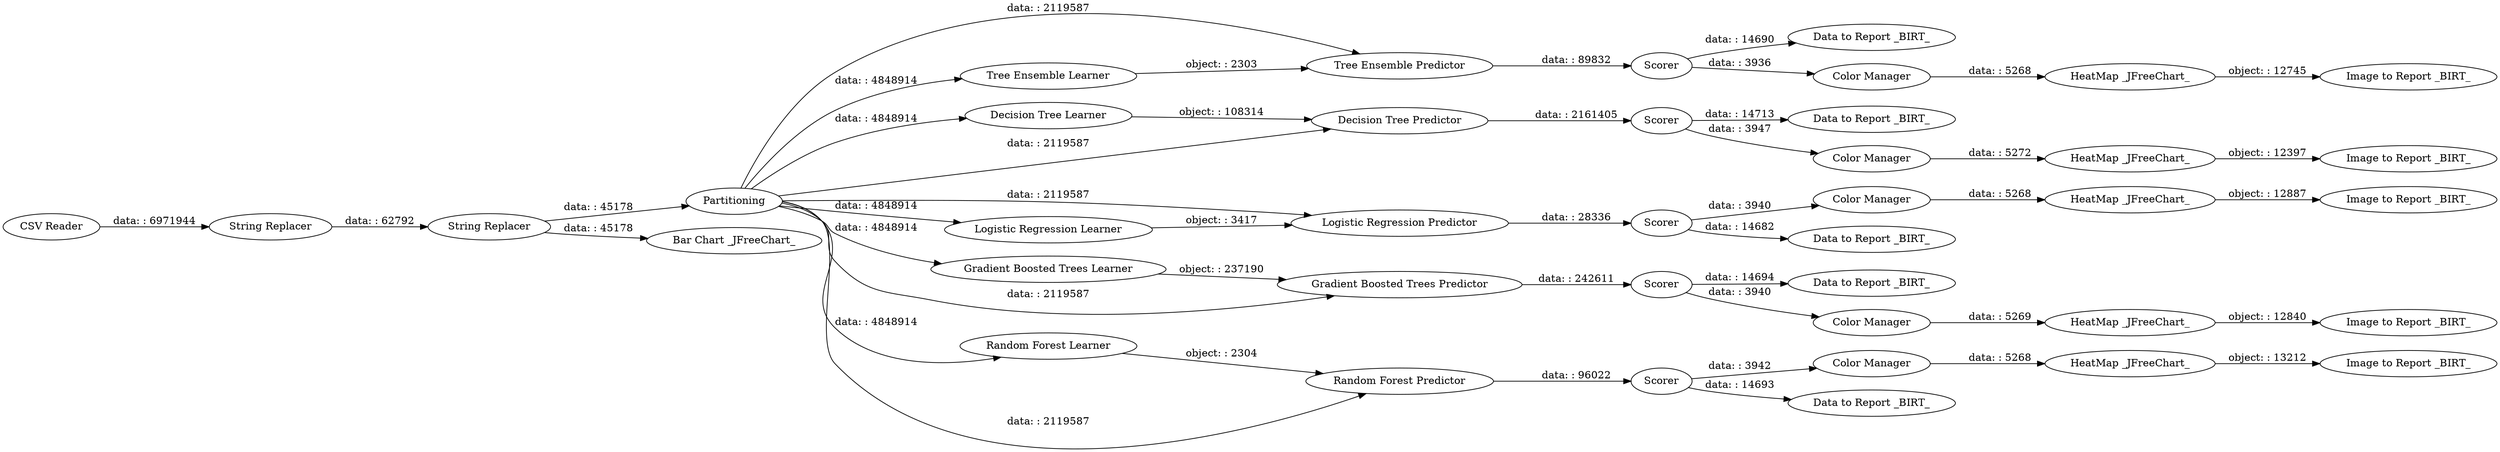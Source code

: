 digraph {
	"-5339274177908016270_58" [label="Color Manager"]
	"-5339274177908016270_19" [label=Scorer]
	"-5339274177908016270_28" [label="Decision Tree Learner"]
	"-5339274177908016270_53" [label="Image to Report _BIRT_"]
	"-5339274177908016270_47" [label="Color Manager"]
	"-5339274177908016270_42" [label="Data to Report _BIRT_"]
	"-5339274177908016270_18" [label="Tree Ensemble Predictor"]
	"-5339274177908016270_26" [label="Logistic Regression Predictor"]
	"-5339274177908016270_1" [label="CSV Reader"]
	"-5339274177908016270_8" [label=Scorer]
	"-5339274177908016270_17" [label="Tree Ensemble Learner"]
	"-5339274177908016270_43" [label="Data to Report _BIRT_"]
	"-5339274177908016270_22" [label=Scorer]
	"-5339274177908016270_44" [label="Data to Report _BIRT_"]
	"-5339274177908016270_20" [label="Gradient Boosted Trees Learner"]
	"-5339274177908016270_7" [label="Random Forest Predictor"]
	"-5339274177908016270_14" [label="Decision Tree Predictor"]
	"-5339274177908016270_27" [label="Logistic Regression Learner"]
	"-5339274177908016270_61" [label="HeatMap _JFreeChart_"]
	"-5339274177908016270_54" [label="Image to Report _BIRT_"]
	"-5339274177908016270_4" [label=Partitioning]
	"-5339274177908016270_15" [label=Scorer]
	"-5339274177908016270_39" [label="String Replacer"]
	"-5339274177908016270_59" [label="HeatMap _JFreeChart_"]
	"-5339274177908016270_25" [label=Scorer]
	"-5339274177908016270_45" [label="Data to Report _BIRT_"]
	"-5339274177908016270_55" [label="Image to Report _BIRT_"]
	"-5339274177908016270_51" [label="HeatMap _JFreeChart_"]
	"-5339274177908016270_50" [label="Color Manager"]
	"-5339274177908016270_57" [label="Color Manager"]
	"-5339274177908016270_21" [label="Gradient Boosted Trees Predictor"]
	"-5339274177908016270_56" [label="Color Manager"]
	"-5339274177908016270_41" [label="Data to Report _BIRT_"]
	"-5339274177908016270_49" [label="HeatMap _JFreeChart_"]
	"-5339274177908016270_6" [label="Random Forest Learner"]
	"-5339274177908016270_40" [label="String Replacer"]
	"-5339274177908016270_48" [label="Image to Report _BIRT_"]
	"-5339274177908016270_52" [label="Image to Report _BIRT_"]
	"-5339274177908016270_60" [label="HeatMap _JFreeChart_"]
	"-5339274177908016270_62" [label="Bar Chart _JFreeChart_"]
	"-5339274177908016270_4" -> "-5339274177908016270_17" [label="data: : 4848914"]
	"-5339274177908016270_27" -> "-5339274177908016270_26" [label="object: : 3417"]
	"-5339274177908016270_25" -> "-5339274177908016270_44" [label="data: : 14682"]
	"-5339274177908016270_6" -> "-5339274177908016270_7" [label="object: : 2304"]
	"-5339274177908016270_15" -> "-5339274177908016270_50" [label="data: : 3947"]
	"-5339274177908016270_21" -> "-5339274177908016270_22" [label="data: : 242611"]
	"-5339274177908016270_7" -> "-5339274177908016270_8" [label="data: : 96022"]
	"-5339274177908016270_4" -> "-5339274177908016270_27" [label="data: : 4848914"]
	"-5339274177908016270_17" -> "-5339274177908016270_18" [label="object: : 2303"]
	"-5339274177908016270_18" -> "-5339274177908016270_19" [label="data: : 89832"]
	"-5339274177908016270_57" -> "-5339274177908016270_60" [label="data: : 5269"]
	"-5339274177908016270_40" -> "-5339274177908016270_39" [label="data: : 62792"]
	"-5339274177908016270_22" -> "-5339274177908016270_57" [label="data: : 3940"]
	"-5339274177908016270_39" -> "-5339274177908016270_4" [label="data: : 45178"]
	"-5339274177908016270_47" -> "-5339274177908016270_49" [label="data: : 5268"]
	"-5339274177908016270_49" -> "-5339274177908016270_48" [label="object: : 13212"]
	"-5339274177908016270_28" -> "-5339274177908016270_14" [label="object: : 108314"]
	"-5339274177908016270_4" -> "-5339274177908016270_20" [label="data: : 4848914"]
	"-5339274177908016270_25" -> "-5339274177908016270_58" [label="data: : 3940"]
	"-5339274177908016270_26" -> "-5339274177908016270_25" [label="data: : 28336"]
	"-5339274177908016270_60" -> "-5339274177908016270_54" [label="object: : 12840"]
	"-5339274177908016270_8" -> "-5339274177908016270_41" [label="data: : 14693"]
	"-5339274177908016270_59" -> "-5339274177908016270_53" [label="object: : 12745"]
	"-5339274177908016270_61" -> "-5339274177908016270_55" [label="object: : 12887"]
	"-5339274177908016270_39" -> "-5339274177908016270_62" [label="data: : 45178"]
	"-5339274177908016270_4" -> "-5339274177908016270_18" [label="data: : 2119587"]
	"-5339274177908016270_1" -> "-5339274177908016270_40" [label="data: : 6971944"]
	"-5339274177908016270_4" -> "-5339274177908016270_26" [label="data: : 2119587"]
	"-5339274177908016270_19" -> "-5339274177908016270_42" [label="data: : 14690"]
	"-5339274177908016270_22" -> "-5339274177908016270_43" [label="data: : 14694"]
	"-5339274177908016270_50" -> "-5339274177908016270_51" [label="data: : 5272"]
	"-5339274177908016270_4" -> "-5339274177908016270_6" [label="data: : 4848914"]
	"-5339274177908016270_15" -> "-5339274177908016270_45" [label="data: : 14713"]
	"-5339274177908016270_51" -> "-5339274177908016270_52" [label="object: : 12397"]
	"-5339274177908016270_8" -> "-5339274177908016270_47" [label="data: : 3942"]
	"-5339274177908016270_4" -> "-5339274177908016270_14" [label="data: : 2119587"]
	"-5339274177908016270_58" -> "-5339274177908016270_61" [label="data: : 5268"]
	"-5339274177908016270_19" -> "-5339274177908016270_56" [label="data: : 3936"]
	"-5339274177908016270_56" -> "-5339274177908016270_59" [label="data: : 5268"]
	"-5339274177908016270_4" -> "-5339274177908016270_28" [label="data: : 4848914"]
	"-5339274177908016270_20" -> "-5339274177908016270_21" [label="object: : 237190"]
	"-5339274177908016270_14" -> "-5339274177908016270_15" [label="data: : 2161405"]
	"-5339274177908016270_4" -> "-5339274177908016270_21" [label="data: : 2119587"]
	"-5339274177908016270_4" -> "-5339274177908016270_7" [label="data: : 2119587"]
	rankdir=LR
}
